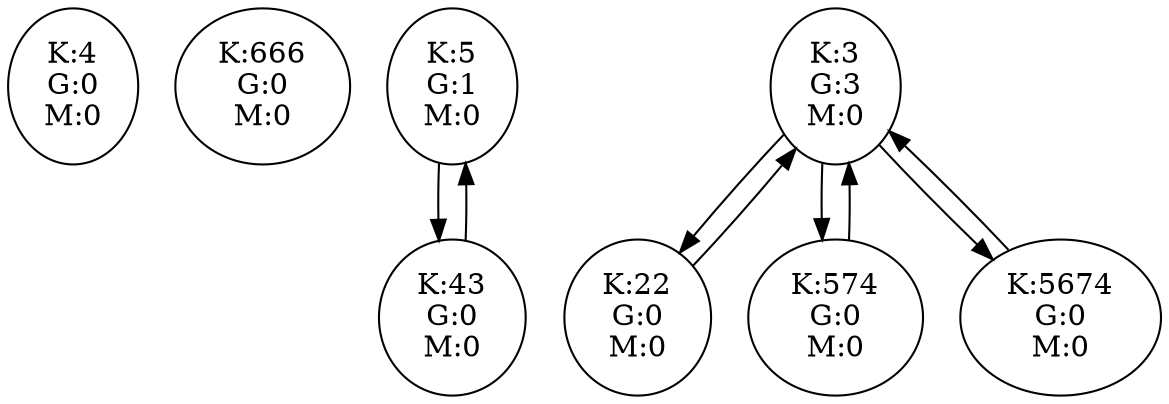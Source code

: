 digraph theGraph{
	node4[ label = "K:4\nG:0\nM:0"];
	node666[ label = "K:666\nG:0\nM:0"];
	node5[ label = "K:5\nG:1\nM:0"];
	node3[ label = "K:3\nG:3\nM:0"];
	node43[ label = "K:43\nG:0\nM:0"];
	node22[ label = "K:22\nG:0\nM:0"];
	node574[ label = "K:574\nG:0\nM:0"];
	node5674[ label = "K:5674\nG:0\nM:0"];
	node5->node43
	node43->node5
	node3->node22
	node22->node3
	node3->node574
	node574->node3
	node3->node5674
	node5674->node3
}
